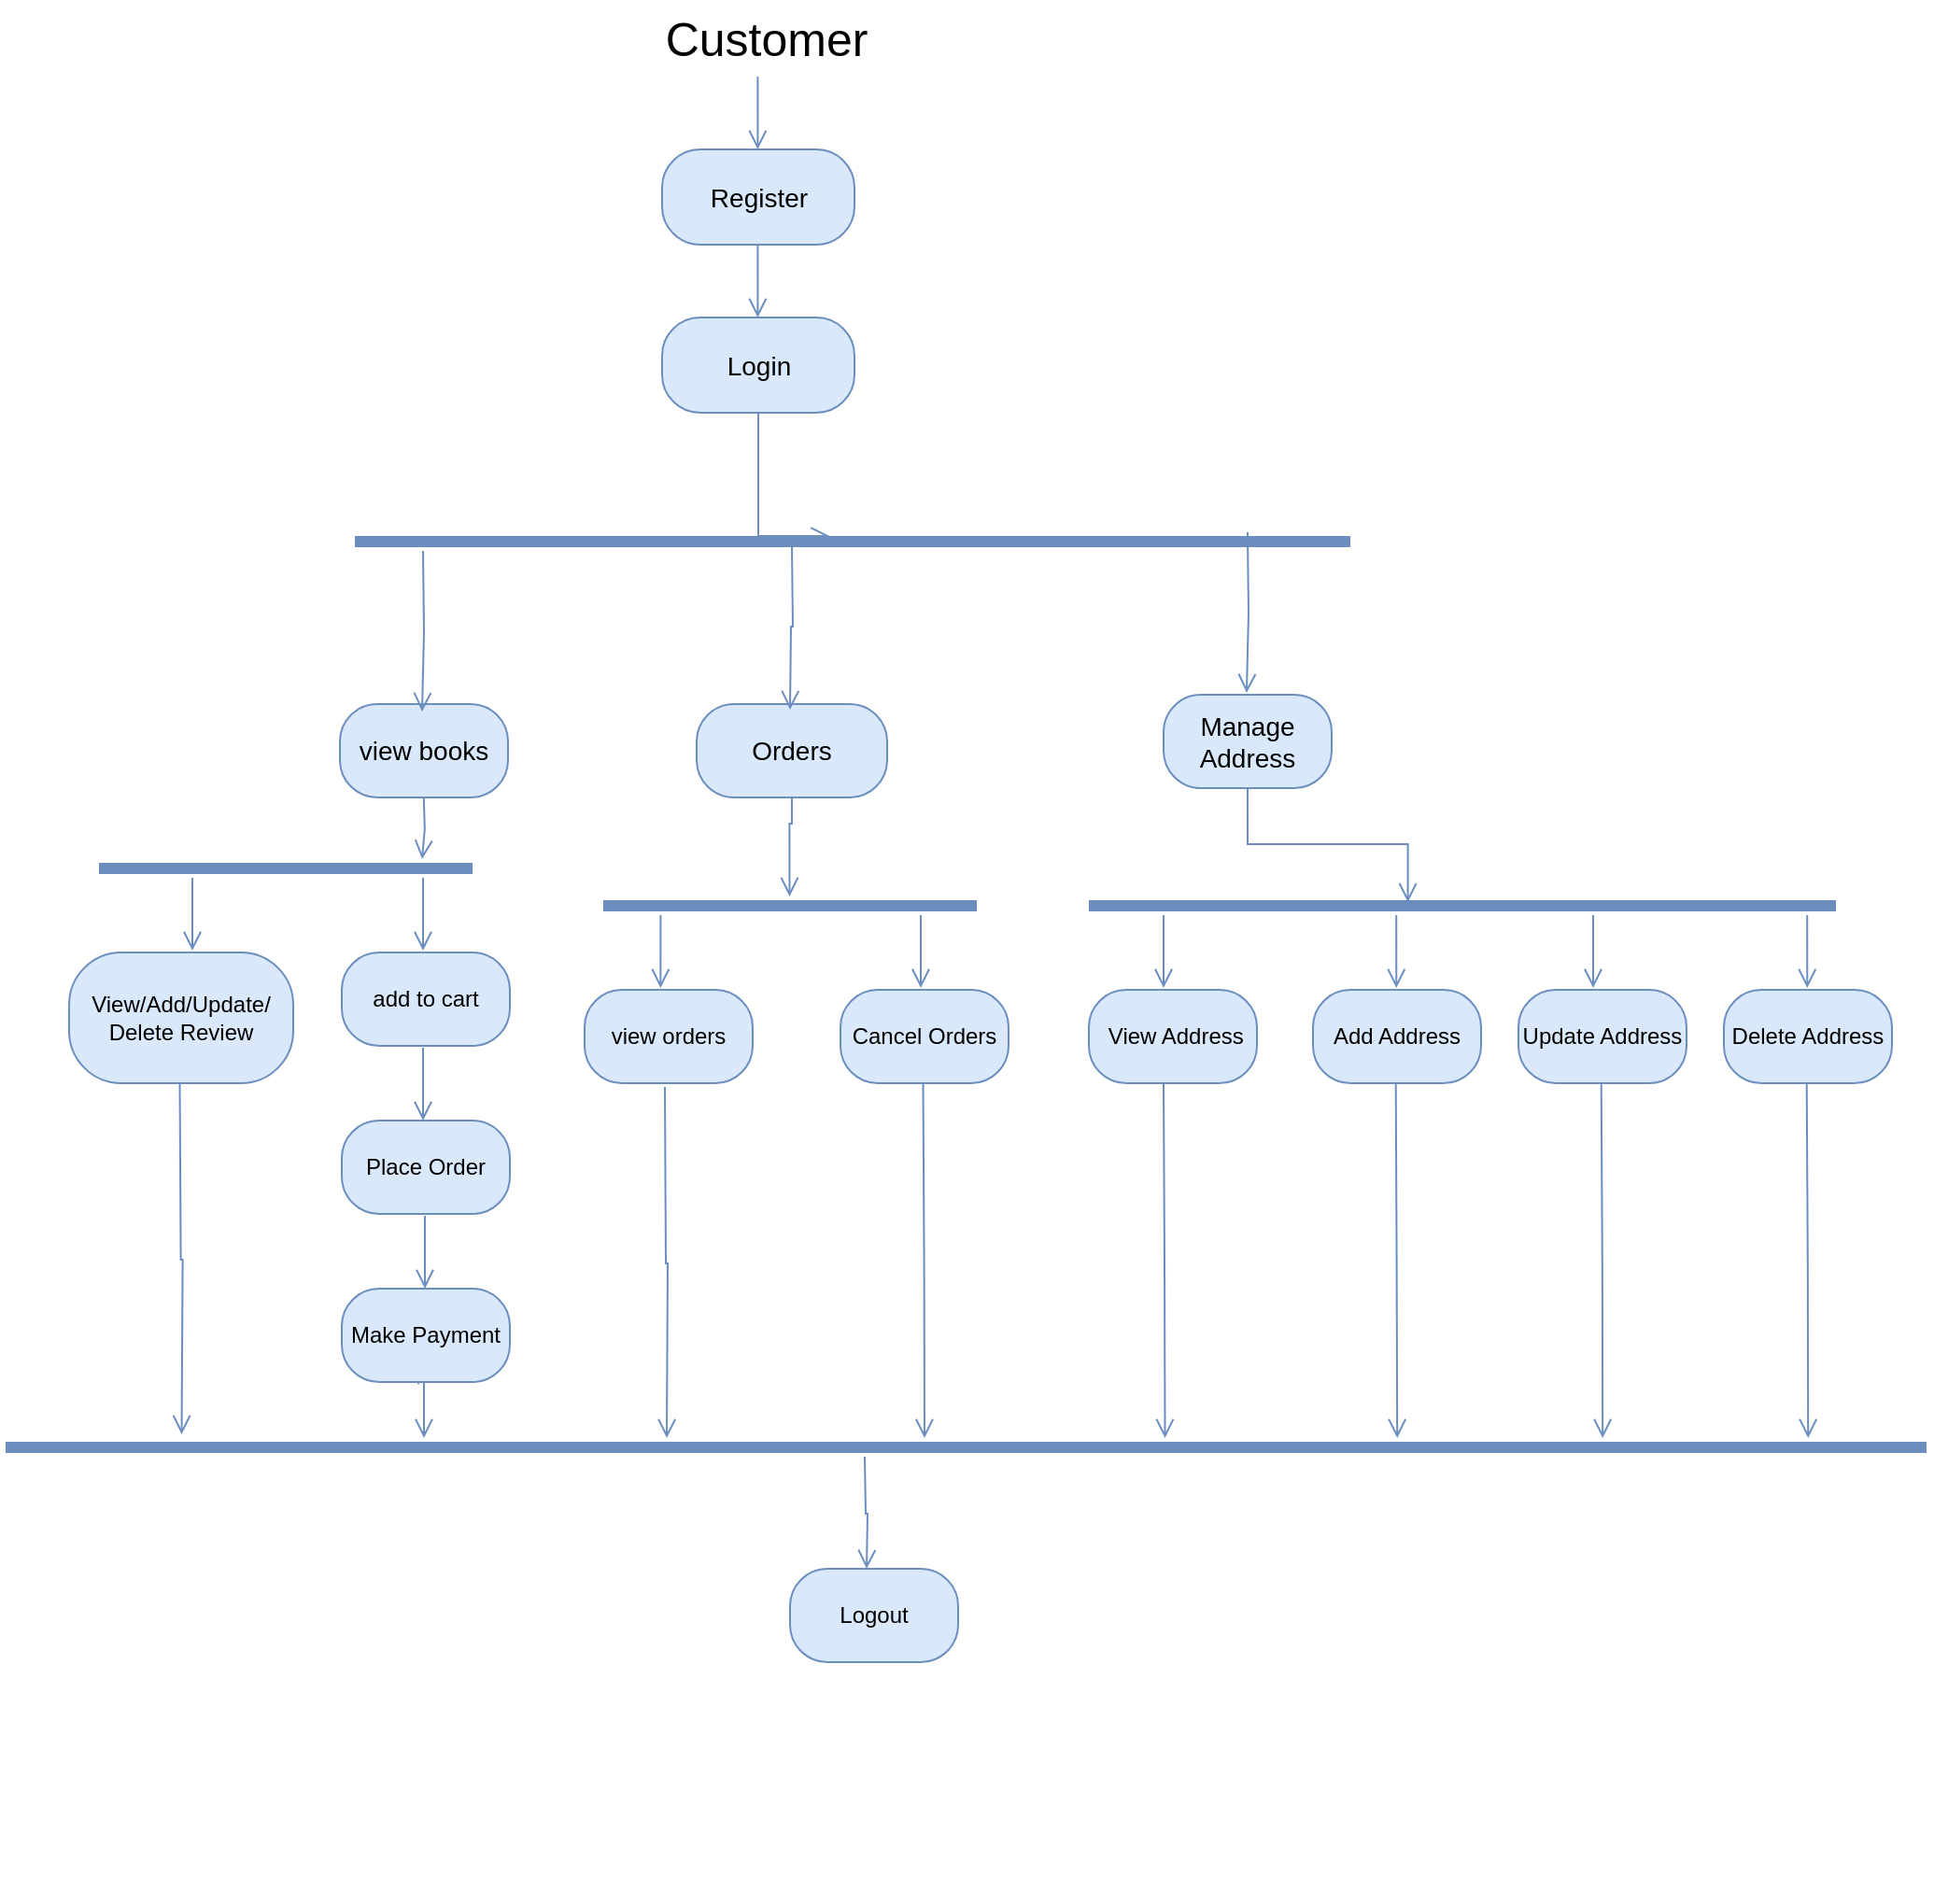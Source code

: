 <mxfile version="22.0.2" type="device">
  <diagram name="Page-1" id="Sj07ARA41jCE1NBRt6u1">
    <mxGraphModel dx="2127" dy="1023" grid="1" gridSize="10" guides="1" tooltips="1" connect="1" arrows="1" fold="1" page="1" pageScale="1" pageWidth="827" pageHeight="1169" math="0" shadow="0">
      <root>
        <mxCell id="0" />
        <mxCell id="1" parent="0" />
        <mxCell id="Ey2Ilw-SeUvDcQbxZ9TV-3" style="edgeStyle=orthogonalEdgeStyle;rounded=0;orthogonalLoop=1;jettySize=auto;html=1;exitX=0.5;exitY=1;exitDx=0;exitDy=0;fontFamily=Helvetica;fontSize=13;fillColor=#dae8fc;strokeColor=#6c8ebf;" parent="1" edge="1">
          <mxGeometry relative="1" as="geometry">
            <mxPoint x="782.5" y="1250" as="sourcePoint" />
            <mxPoint x="782.5" y="1250" as="targetPoint" />
          </mxGeometry>
        </mxCell>
        <mxCell id="Ey2Ilw-SeUvDcQbxZ9TV-4" style="edgeStyle=orthogonalEdgeStyle;rounded=0;orthogonalLoop=1;jettySize=auto;html=1;exitX=0.5;exitY=1;exitDx=0;exitDy=0;fillColor=#dae8fc;strokeColor=#6c8ebf;" parent="1" edge="1">
          <mxGeometry relative="1" as="geometry">
            <mxPoint x="1357.5" y="955" as="sourcePoint" />
            <mxPoint x="1357.5" y="955" as="targetPoint" />
          </mxGeometry>
        </mxCell>
        <mxCell id="Ey2Ilw-SeUvDcQbxZ9TV-6" value="&lt;font style=&quot;font-size: 14px;&quot;&gt;Login&lt;/font&gt;" style="rounded=1;whiteSpace=wrap;html=1;arcSize=40;fillColor=#dae8fc;strokeColor=#6c8ebf;" parent="1" vertex="1">
          <mxGeometry x="731.5" y="410" width="103" height="51" as="geometry" />
        </mxCell>
        <mxCell id="Ey2Ilw-SeUvDcQbxZ9TV-9" value="" style="shape=line;html=1;strokeWidth=6;strokeColor=#6c8ebf;fillColor=#dae8fc;" parent="1" vertex="1">
          <mxGeometry x="380" y="1010" width="1028.5" height="10" as="geometry" />
        </mxCell>
        <mxCell id="Ey2Ilw-SeUvDcQbxZ9TV-10" value="" style="shape=line;html=1;strokeWidth=6;strokeColor=#6c8ebf;fillColor=#dae8fc;" parent="1" vertex="1">
          <mxGeometry x="567" y="525" width="533" height="10" as="geometry" />
        </mxCell>
        <mxCell id="Ey2Ilw-SeUvDcQbxZ9TV-12" value="" style="shape=line;html=1;strokeWidth=6;strokeColor=#6c8ebf;fillColor=#dae8fc;" parent="1" vertex="1">
          <mxGeometry x="430" y="700" width="200" height="10" as="geometry" />
        </mxCell>
        <mxCell id="Ey2Ilw-SeUvDcQbxZ9TV-13" value="" style="edgeStyle=orthogonalEdgeStyle;html=1;verticalAlign=bottom;endArrow=open;endSize=8;strokeColor=#6c8ebf;rounded=0;fontSize=14;startArrow=none;fillColor=#dae8fc;" parent="1" edge="1">
          <mxGeometry relative="1" as="geometry">
            <mxPoint x="734" y="1010" as="targetPoint" />
            <mxPoint x="733.0" y="822" as="sourcePoint" />
            <Array as="points" />
          </mxGeometry>
        </mxCell>
        <mxCell id="Ey2Ilw-SeUvDcQbxZ9TV-16" value="&lt;span style=&quot;font-size: 14px;&quot;&gt;Manage&lt;br&gt;Address&lt;/span&gt;" style="rounded=1;whiteSpace=wrap;html=1;arcSize=40;fillColor=#dae8fc;strokeColor=#6c8ebf;" parent="1" vertex="1">
          <mxGeometry x="1000" y="612" width="90" height="50" as="geometry" />
        </mxCell>
        <mxCell id="Ey2Ilw-SeUvDcQbxZ9TV-17" value="&lt;div&gt;&lt;span style=&quot;font-size: 14px;&quot;&gt;Orders&lt;/span&gt;&lt;/div&gt;" style="rounded=1;whiteSpace=wrap;html=1;arcSize=40;fillColor=#dae8fc;strokeColor=#6c8ebf;" parent="1" vertex="1">
          <mxGeometry x="750" y="617" width="102" height="50" as="geometry" />
        </mxCell>
        <mxCell id="Ey2Ilw-SeUvDcQbxZ9TV-21" value="" style="edgeStyle=orthogonalEdgeStyle;html=1;verticalAlign=bottom;endArrow=open;endSize=8;strokeColor=#6c8ebf;rounded=0;fontSize=14;startArrow=none;fillColor=#dae8fc;entryX=0.427;entryY=0.311;entryDx=0;entryDy=0;entryPerimeter=0;" parent="1" target="Ey2Ilw-SeUvDcQbxZ9TV-54" edge="1">
          <mxGeometry relative="1" as="geometry">
            <mxPoint x="1044.47" y="748" as="targetPoint" />
            <mxPoint x="1044.97" y="662" as="sourcePoint" />
            <Array as="points">
              <mxPoint x="1045" y="692" />
              <mxPoint x="1131" y="692" />
            </Array>
          </mxGeometry>
        </mxCell>
        <mxCell id="Ey2Ilw-SeUvDcQbxZ9TV-24" value="" style="edgeStyle=orthogonalEdgeStyle;html=1;verticalAlign=bottom;endArrow=open;endSize=8;strokeColor=#6c8ebf;rounded=0;fontSize=14;startArrow=none;fillColor=#dae8fc;" parent="1" edge="1">
          <mxGeometry relative="1" as="geometry">
            <mxPoint x="800" y="620" as="targetPoint" />
            <mxPoint x="800.97" y="530" as="sourcePoint" />
            <Array as="points" />
          </mxGeometry>
        </mxCell>
        <mxCell id="Ey2Ilw-SeUvDcQbxZ9TV-25" value="" style="edgeStyle=orthogonalEdgeStyle;html=1;verticalAlign=bottom;endArrow=open;endSize=8;strokeColor=#6c8ebf;rounded=0;fontSize=14;startArrow=none;fillColor=#dae8fc;" parent="1" edge="1">
          <mxGeometry relative="1" as="geometry">
            <mxPoint x="1044.47" y="611" as="targetPoint" />
            <mxPoint x="1044.97" y="525" as="sourcePoint" />
            <Array as="points" />
          </mxGeometry>
        </mxCell>
        <mxCell id="Ey2Ilw-SeUvDcQbxZ9TV-26" value="&lt;span style=&quot;font-size: 14px;&quot;&gt;view books&lt;/span&gt;" style="rounded=1;whiteSpace=wrap;html=1;arcSize=40;fillColor=#dae8fc;strokeColor=#6c8ebf;" parent="1" vertex="1">
          <mxGeometry x="559" y="617" width="90" height="50" as="geometry" />
        </mxCell>
        <mxCell id="Ey2Ilw-SeUvDcQbxZ9TV-27" value="" style="edgeStyle=orthogonalEdgeStyle;html=1;verticalAlign=bottom;endArrow=open;endSize=8;strokeColor=#6c8ebf;rounded=0;fontSize=14;startArrow=none;fillColor=#dae8fc;" parent="1" edge="1">
          <mxGeometry relative="1" as="geometry">
            <mxPoint x="603" y="621" as="targetPoint" />
            <mxPoint x="603.5" y="535" as="sourcePoint" />
            <Array as="points" />
          </mxGeometry>
        </mxCell>
        <mxCell id="Ey2Ilw-SeUvDcQbxZ9TV-28" value="" style="edgeStyle=orthogonalEdgeStyle;html=1;verticalAlign=bottom;endArrow=open;endSize=8;strokeColor=#6c8ebf;rounded=0;fontSize=14;startArrow=none;fillColor=#dae8fc;" parent="1" edge="1">
          <mxGeometry relative="1" as="geometry">
            <mxPoint x="603" y="700" as="targetPoint" />
            <mxPoint x="603.91" y="667" as="sourcePoint" />
            <Array as="points" />
          </mxGeometry>
        </mxCell>
        <mxCell id="Ey2Ilw-SeUvDcQbxZ9TV-29" value="&lt;span style=&quot;font-size: 14px;&quot;&gt;Register&lt;/span&gt;" style="rounded=1;whiteSpace=wrap;html=1;arcSize=40;fillColor=#dae8fc;strokeColor=#6c8ebf;" parent="1" vertex="1">
          <mxGeometry x="731.5" y="320" width="103" height="51" as="geometry" />
        </mxCell>
        <mxCell id="Ey2Ilw-SeUvDcQbxZ9TV-31" value="" style="edgeStyle=orthogonalEdgeStyle;html=1;verticalAlign=bottom;endArrow=open;endSize=8;strokeColor=#6c8ebf;rounded=0;fontSize=14;startArrow=none;fillColor=#dae8fc;" parent="1" edge="1">
          <mxGeometry relative="1" as="geometry">
            <mxPoint x="782.71" y="320" as="targetPoint" />
            <mxPoint x="782.71" y="300" as="sourcePoint" />
            <Array as="points">
              <mxPoint x="782.71" y="281" />
            </Array>
          </mxGeometry>
        </mxCell>
        <mxCell id="Ey2Ilw-SeUvDcQbxZ9TV-32" value="" style="edgeStyle=orthogonalEdgeStyle;html=1;verticalAlign=bottom;endArrow=open;endSize=8;strokeColor=#6c8ebf;rounded=0;fontSize=14;startArrow=none;fillColor=#dae8fc;entryX=0.477;entryY=0.203;entryDx=0;entryDy=0;entryPerimeter=0;exitX=0.5;exitY=1;exitDx=0;exitDy=0;" parent="1" source="Ey2Ilw-SeUvDcQbxZ9TV-6" target="Ey2Ilw-SeUvDcQbxZ9TV-10" edge="1">
          <mxGeometry relative="1" as="geometry">
            <mxPoint x="782.71" y="500" as="targetPoint" />
            <mxPoint x="782.71" y="480" as="sourcePoint" />
            <Array as="points">
              <mxPoint x="783" y="527" />
            </Array>
          </mxGeometry>
        </mxCell>
        <mxCell id="Ey2Ilw-SeUvDcQbxZ9TV-33" value="" style="edgeStyle=orthogonalEdgeStyle;html=1;verticalAlign=bottom;endArrow=open;endSize=8;strokeColor=#6c8ebf;rounded=0;fontSize=14;startArrow=none;fillColor=#dae8fc;" parent="1" edge="1">
          <mxGeometry relative="1" as="geometry">
            <mxPoint x="782.71" y="410" as="targetPoint" />
            <mxPoint x="782.71" y="390" as="sourcePoint" />
            <Array as="points">
              <mxPoint x="782.71" y="371" />
            </Array>
          </mxGeometry>
        </mxCell>
        <mxCell id="Ey2Ilw-SeUvDcQbxZ9TV-34" value="add to cart" style="rounded=1;whiteSpace=wrap;html=1;arcSize=40;fillColor=#dae8fc;strokeColor=#6c8ebf;" parent="1" vertex="1">
          <mxGeometry x="560" y="750" width="90" height="50" as="geometry" />
        </mxCell>
        <mxCell id="Ey2Ilw-SeUvDcQbxZ9TV-35" value="Place Order" style="rounded=1;whiteSpace=wrap;html=1;arcSize=40;fillColor=#dae8fc;strokeColor=#6c8ebf;" parent="1" vertex="1">
          <mxGeometry x="560" y="840" width="90" height="50" as="geometry" />
        </mxCell>
        <mxCell id="Ey2Ilw-SeUvDcQbxZ9TV-36" value="Make Payment" style="rounded=1;whiteSpace=wrap;html=1;arcSize=40;fillColor=#dae8fc;strokeColor=#6c8ebf;" parent="1" vertex="1">
          <mxGeometry x="560" y="930" width="90" height="50" as="geometry" />
        </mxCell>
        <mxCell id="Ey2Ilw-SeUvDcQbxZ9TV-38" value="" style="edgeStyle=orthogonalEdgeStyle;html=1;verticalAlign=bottom;endArrow=open;endSize=8;strokeColor=#6c8ebf;rounded=0;fontSize=14;startArrow=none;fillColor=#dae8fc;" parent="1" edge="1">
          <mxGeometry relative="1" as="geometry">
            <mxPoint x="603.5" y="840" as="targetPoint" />
            <mxPoint x="603.5" y="820" as="sourcePoint" />
            <Array as="points">
              <mxPoint x="603.5" y="801" />
            </Array>
          </mxGeometry>
        </mxCell>
        <mxCell id="Ey2Ilw-SeUvDcQbxZ9TV-39" value="" style="edgeStyle=orthogonalEdgeStyle;html=1;verticalAlign=bottom;endArrow=open;endSize=8;strokeColor=#6c8ebf;rounded=0;fontSize=14;startArrow=none;fillColor=#dae8fc;" parent="1" edge="1">
          <mxGeometry relative="1" as="geometry">
            <mxPoint x="604.5" y="930" as="targetPoint" />
            <mxPoint x="604.5" y="910" as="sourcePoint" />
            <Array as="points">
              <mxPoint x="604.5" y="891" />
            </Array>
          </mxGeometry>
        </mxCell>
        <mxCell id="Ey2Ilw-SeUvDcQbxZ9TV-40" value="" style="edgeStyle=orthogonalEdgeStyle;html=1;verticalAlign=bottom;endArrow=open;endSize=8;strokeColor=#6c8ebf;rounded=0;fontSize=14;startArrow=none;fillColor=#dae8fc;" parent="1" edge="1">
          <mxGeometry relative="1" as="geometry">
            <mxPoint x="603.5" y="749" as="targetPoint" />
            <mxPoint x="603.5" y="729" as="sourcePoint" />
            <Array as="points">
              <mxPoint x="603.5" y="710" />
            </Array>
          </mxGeometry>
        </mxCell>
        <mxCell id="Ey2Ilw-SeUvDcQbxZ9TV-41" value="" style="edgeStyle=orthogonalEdgeStyle;html=1;verticalAlign=bottom;endArrow=open;endSize=8;strokeColor=#6c8ebf;rounded=0;fontSize=14;startArrow=none;fillColor=#dae8fc;" parent="1" edge="1">
          <mxGeometry relative="1" as="geometry">
            <mxPoint x="480" y="749" as="targetPoint" />
            <mxPoint x="480" y="729" as="sourcePoint" />
            <Array as="points">
              <mxPoint x="480" y="710" />
            </Array>
          </mxGeometry>
        </mxCell>
        <mxCell id="Ey2Ilw-SeUvDcQbxZ9TV-42" value="View/Add/Update/&lt;div&gt;Delete Review&lt;/div&gt;" style="rounded=1;whiteSpace=wrap;html=1;arcSize=40;fillColor=#dae8fc;strokeColor=#6c8ebf;" parent="1" vertex="1">
          <mxGeometry x="414" y="750" width="120" height="70" as="geometry" />
        </mxCell>
        <mxCell id="Ey2Ilw-SeUvDcQbxZ9TV-43" value="" style="shape=line;html=1;strokeWidth=6;strokeColor=#6c8ebf;fillColor=#dae8fc;" parent="1" vertex="1">
          <mxGeometry x="700" y="720" width="200" height="10" as="geometry" />
        </mxCell>
        <mxCell id="Ey2Ilw-SeUvDcQbxZ9TV-45" value="" style="edgeStyle=orthogonalEdgeStyle;html=1;verticalAlign=bottom;endArrow=open;endSize=8;strokeColor=#6c8ebf;rounded=0;fontSize=14;startArrow=none;fillColor=#dae8fc;exitX=0.5;exitY=1;exitDx=0;exitDy=0;" parent="1" source="Ey2Ilw-SeUvDcQbxZ9TV-17" edge="1">
          <mxGeometry relative="1" as="geometry">
            <mxPoint x="799.74" y="720" as="targetPoint" />
            <mxPoint x="799.74" y="700" as="sourcePoint" />
            <Array as="points">
              <mxPoint x="801" y="681" />
              <mxPoint x="800" y="681" />
            </Array>
          </mxGeometry>
        </mxCell>
        <mxCell id="Ey2Ilw-SeUvDcQbxZ9TV-46" value="" style="edgeStyle=orthogonalEdgeStyle;html=1;verticalAlign=bottom;endArrow=open;endSize=8;strokeColor=#6c8ebf;rounded=0;fontSize=14;startArrow=none;fillColor=#dae8fc;" parent="1" edge="1">
          <mxGeometry relative="1" as="geometry">
            <mxPoint x="730.67" y="769" as="targetPoint" />
            <mxPoint x="730.67" y="749" as="sourcePoint" />
            <Array as="points">
              <mxPoint x="730.67" y="730" />
            </Array>
          </mxGeometry>
        </mxCell>
        <mxCell id="Ey2Ilw-SeUvDcQbxZ9TV-47" value="" style="edgeStyle=orthogonalEdgeStyle;html=1;verticalAlign=bottom;endArrow=open;endSize=8;strokeColor=#6c8ebf;rounded=0;fontSize=14;startArrow=none;fillColor=#dae8fc;" parent="1" edge="1">
          <mxGeometry relative="1" as="geometry">
            <mxPoint x="870" y="769" as="targetPoint" />
            <mxPoint x="870" y="749" as="sourcePoint" />
            <Array as="points">
              <mxPoint x="870" y="730" />
            </Array>
          </mxGeometry>
        </mxCell>
        <mxCell id="Ey2Ilw-SeUvDcQbxZ9TV-48" value="view orders" style="rounded=1;whiteSpace=wrap;html=1;arcSize=40;fillColor=#dae8fc;strokeColor=#6c8ebf;" parent="1" vertex="1">
          <mxGeometry x="690" y="770" width="90" height="50" as="geometry" />
        </mxCell>
        <mxCell id="Ey2Ilw-SeUvDcQbxZ9TV-49" value="Cancel Orders" style="rounded=1;whiteSpace=wrap;html=1;arcSize=40;fillColor=#dae8fc;strokeColor=#6c8ebf;" parent="1" vertex="1">
          <mxGeometry x="827" y="770" width="90" height="50" as="geometry" />
        </mxCell>
        <mxCell id="Ey2Ilw-SeUvDcQbxZ9TV-52" value="" style="edgeStyle=orthogonalEdgeStyle;html=1;verticalAlign=bottom;endArrow=open;endSize=8;strokeColor=#6c8ebf;rounded=0;fontSize=14;startArrow=none;fillColor=#dae8fc;exitX=0.456;exitY=1.022;exitDx=0;exitDy=0;exitPerimeter=0;" parent="1" source="Ey2Ilw-SeUvDcQbxZ9TV-36" edge="1">
          <mxGeometry relative="1" as="geometry">
            <mxPoint x="604" y="1010" as="targetPoint" />
            <mxPoint x="603.58" y="999" as="sourcePoint" />
            <Array as="points">
              <mxPoint x="601" y="980" />
              <mxPoint x="604" y="980" />
              <mxPoint x="604" y="1010" />
            </Array>
          </mxGeometry>
        </mxCell>
        <mxCell id="Ey2Ilw-SeUvDcQbxZ9TV-53" value="" style="edgeStyle=orthogonalEdgeStyle;html=1;verticalAlign=bottom;endArrow=open;endSize=8;strokeColor=#6c8ebf;rounded=0;fontSize=14;startArrow=none;fillColor=#dae8fc;" parent="1" edge="1">
          <mxGeometry relative="1" as="geometry">
            <mxPoint x="872" y="1010" as="targetPoint" />
            <mxPoint x="871.25" y="820" as="sourcePoint" />
            <Array as="points" />
          </mxGeometry>
        </mxCell>
        <mxCell id="Ey2Ilw-SeUvDcQbxZ9TV-54" value="" style="shape=line;html=1;strokeWidth=6;strokeColor=#6c8ebf;fillColor=#dae8fc;" parent="1" vertex="1">
          <mxGeometry x="960" y="720" width="400" height="10" as="geometry" />
        </mxCell>
        <mxCell id="Ey2Ilw-SeUvDcQbxZ9TV-55" value="Update Address" style="rounded=1;whiteSpace=wrap;html=1;arcSize=40;fillColor=#dae8fc;strokeColor=#6c8ebf;" parent="1" vertex="1">
          <mxGeometry x="1190" y="770" width="90" height="50" as="geometry" />
        </mxCell>
        <mxCell id="Ey2Ilw-SeUvDcQbxZ9TV-56" value="Add Address" style="rounded=1;whiteSpace=wrap;html=1;arcSize=40;fillColor=#dae8fc;strokeColor=#6c8ebf;" parent="1" vertex="1">
          <mxGeometry x="1080" y="770" width="90" height="50" as="geometry" />
        </mxCell>
        <mxCell id="Ey2Ilw-SeUvDcQbxZ9TV-57" value="&amp;nbsp;View Address" style="rounded=1;whiteSpace=wrap;html=1;arcSize=40;fillColor=#dae8fc;strokeColor=#6c8ebf;" parent="1" vertex="1">
          <mxGeometry x="960" y="770" width="90" height="50" as="geometry" />
        </mxCell>
        <mxCell id="Ey2Ilw-SeUvDcQbxZ9TV-58" value="Delete Address" style="rounded=1;whiteSpace=wrap;html=1;arcSize=40;fillColor=#dae8fc;strokeColor=#6c8ebf;" parent="1" vertex="1">
          <mxGeometry x="1300" y="770" width="90" height="50" as="geometry" />
        </mxCell>
        <mxCell id="Ey2Ilw-SeUvDcQbxZ9TV-59" value="" style="edgeStyle=orthogonalEdgeStyle;html=1;verticalAlign=bottom;endArrow=open;endSize=8;strokeColor=#6c8ebf;rounded=0;fontSize=14;startArrow=none;fillColor=#dae8fc;" parent="1" edge="1">
          <mxGeometry relative="1" as="geometry">
            <mxPoint x="1000" y="769" as="targetPoint" />
            <mxPoint x="1000" y="749" as="sourcePoint" />
            <Array as="points">
              <mxPoint x="1000" y="730" />
            </Array>
          </mxGeometry>
        </mxCell>
        <mxCell id="Ey2Ilw-SeUvDcQbxZ9TV-60" value="" style="edgeStyle=orthogonalEdgeStyle;html=1;verticalAlign=bottom;endArrow=open;endSize=8;strokeColor=#6c8ebf;rounded=0;fontSize=14;startArrow=none;fillColor=#dae8fc;" parent="1" edge="1">
          <mxGeometry relative="1" as="geometry">
            <mxPoint x="1124.64" y="769" as="targetPoint" />
            <mxPoint x="1124.64" y="749" as="sourcePoint" />
            <Array as="points">
              <mxPoint x="1124.64" y="730" />
            </Array>
          </mxGeometry>
        </mxCell>
        <mxCell id="Ey2Ilw-SeUvDcQbxZ9TV-61" value="" style="edgeStyle=orthogonalEdgeStyle;html=1;verticalAlign=bottom;endArrow=open;endSize=8;strokeColor=#6c8ebf;rounded=0;fontSize=14;startArrow=none;fillColor=#dae8fc;" parent="1" edge="1">
          <mxGeometry relative="1" as="geometry">
            <mxPoint x="1230" y="769" as="targetPoint" />
            <mxPoint x="1230" y="749" as="sourcePoint" />
            <Array as="points">
              <mxPoint x="1230" y="730" />
            </Array>
          </mxGeometry>
        </mxCell>
        <mxCell id="Ey2Ilw-SeUvDcQbxZ9TV-62" value="" style="edgeStyle=orthogonalEdgeStyle;html=1;verticalAlign=bottom;endArrow=open;endSize=8;strokeColor=#6c8ebf;rounded=0;fontSize=14;startArrow=none;fillColor=#dae8fc;" parent="1" edge="1">
          <mxGeometry relative="1" as="geometry">
            <mxPoint x="1344.64" y="769" as="targetPoint" />
            <mxPoint x="1344.64" y="749" as="sourcePoint" />
            <Array as="points">
              <mxPoint x="1344.64" y="730" />
            </Array>
          </mxGeometry>
        </mxCell>
        <mxCell id="Ey2Ilw-SeUvDcQbxZ9TV-63" value="" style="edgeStyle=orthogonalEdgeStyle;html=1;verticalAlign=bottom;endArrow=open;endSize=8;strokeColor=#6c8ebf;rounded=0;fontSize=14;startArrow=none;fillColor=#dae8fc;" parent="1" edge="1">
          <mxGeometry relative="1" as="geometry">
            <mxPoint x="1000.75" y="1010" as="targetPoint" />
            <mxPoint x="1000" y="820" as="sourcePoint" />
            <Array as="points" />
          </mxGeometry>
        </mxCell>
        <mxCell id="Ey2Ilw-SeUvDcQbxZ9TV-64" value="" style="edgeStyle=orthogonalEdgeStyle;html=1;verticalAlign=bottom;endArrow=open;endSize=8;strokeColor=#6c8ebf;rounded=0;fontSize=14;startArrow=none;fillColor=#dae8fc;" parent="1" edge="1">
          <mxGeometry relative="1" as="geometry">
            <mxPoint x="1125.1" y="1010" as="targetPoint" />
            <mxPoint x="1124.35" y="820" as="sourcePoint" />
            <Array as="points" />
          </mxGeometry>
        </mxCell>
        <mxCell id="Ey2Ilw-SeUvDcQbxZ9TV-65" value="" style="edgeStyle=orthogonalEdgeStyle;html=1;verticalAlign=bottom;endArrow=open;endSize=8;strokeColor=#6c8ebf;rounded=0;fontSize=14;startArrow=none;fillColor=#dae8fc;" parent="1" edge="1">
          <mxGeometry relative="1" as="geometry">
            <mxPoint x="1235.1" y="1010" as="targetPoint" />
            <mxPoint x="1234.35" y="820" as="sourcePoint" />
            <Array as="points" />
          </mxGeometry>
        </mxCell>
        <mxCell id="Ey2Ilw-SeUvDcQbxZ9TV-66" value="" style="edgeStyle=orthogonalEdgeStyle;html=1;verticalAlign=bottom;endArrow=open;endSize=8;strokeColor=#6c8ebf;rounded=0;fontSize=14;startArrow=none;fillColor=#dae8fc;" parent="1" edge="1">
          <mxGeometry relative="1" as="geometry">
            <mxPoint x="1345.1" y="1010" as="targetPoint" />
            <mxPoint x="1344.35" y="820" as="sourcePoint" />
            <Array as="points" />
          </mxGeometry>
        </mxCell>
        <mxCell id="Ey2Ilw-SeUvDcQbxZ9TV-67" value="" style="edgeStyle=orthogonalEdgeStyle;html=1;verticalAlign=bottom;endArrow=open;endSize=8;strokeColor=#6c8ebf;rounded=0;fontSize=14;startArrow=none;fillColor=#dae8fc;" parent="1" edge="1">
          <mxGeometry relative="1" as="geometry">
            <mxPoint x="841" y="1080" as="targetPoint" />
            <mxPoint x="840" y="1020" as="sourcePoint" />
            <Array as="points" />
          </mxGeometry>
        </mxCell>
        <mxCell id="Ey2Ilw-SeUvDcQbxZ9TV-68" value="Logout" style="rounded=1;whiteSpace=wrap;html=1;arcSize=40;fillColor=#dae8fc;strokeColor=#6c8ebf;" parent="1" vertex="1">
          <mxGeometry x="800" y="1080" width="90" height="50" as="geometry" />
        </mxCell>
        <mxCell id="Ey2Ilw-SeUvDcQbxZ9TV-69" value="" style="edgeStyle=orthogonalEdgeStyle;html=1;verticalAlign=bottom;endArrow=open;endSize=8;strokeColor=#6c8ebf;rounded=0;fontSize=14;startArrow=none;fillColor=#dae8fc;" parent="1" edge="1">
          <mxGeometry relative="1" as="geometry">
            <mxPoint x="474.26" y="1008" as="targetPoint" />
            <mxPoint x="473.26" y="820" as="sourcePoint" />
            <Array as="points" />
          </mxGeometry>
        </mxCell>
        <mxCell id="Ey2Ilw-SeUvDcQbxZ9TV-71" value="&lt;font style=&quot;font-size: 25px;&quot;&gt;Customer&lt;/font&gt;" style="text;html=1;align=center;verticalAlign=middle;resizable=0;points=[];autosize=1;strokeColor=none;fillColor=none;" parent="1" vertex="1">
          <mxGeometry x="722" y="240" width="130" height="40" as="geometry" />
        </mxCell>
      </root>
    </mxGraphModel>
  </diagram>
</mxfile>
